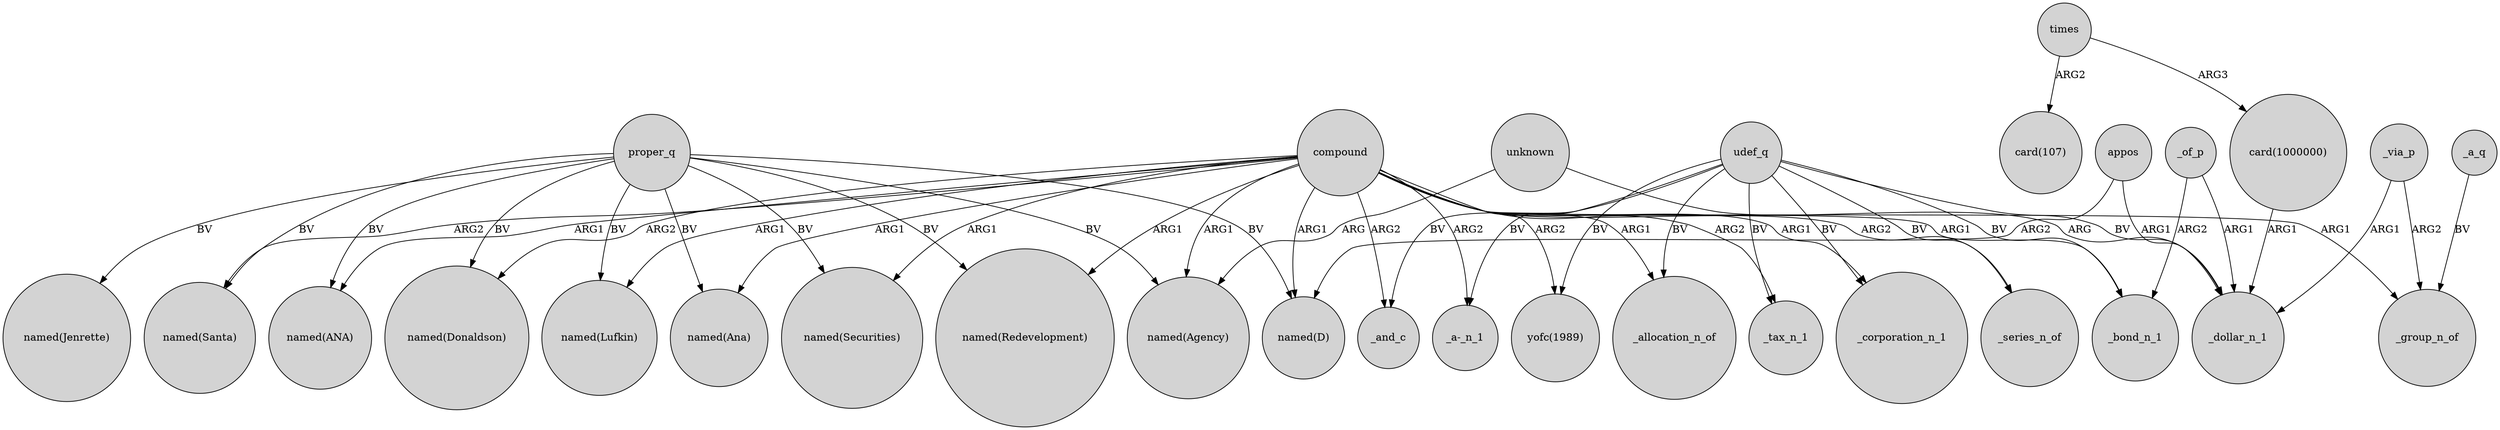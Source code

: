 digraph {
	node [shape=circle style=filled]
	proper_q -> "named(Lufkin)" [label=BV]
	"card(1000000)" -> _dollar_n_1 [label=ARG1]
	compound -> "named(Ana)" [label=ARG1]
	_of_p -> _dollar_n_1 [label=ARG1]
	unknown -> "named(Agency)" [label=ARG]
	compound -> _bond_n_1 [label=ARG1]
	compound -> "named(Santa)" [label=ARG2]
	unknown -> _dollar_n_1 [label=ARG]
	_of_p -> _bond_n_1 [label=ARG2]
	compound -> "named(Lufkin)" [label=ARG1]
	proper_q -> "named(Santa)" [label=BV]
	proper_q -> "named(Jenrette)" [label=BV]
	compound -> "named(Donaldson)" [label=ARG2]
	compound -> "named(ANA)" [label=ARG1]
	udef_q -> _tax_n_1 [label=BV]
	appos -> "named(D)" [label=ARG2]
	udef_q -> _corporation_n_1 [label=BV]
	udef_q -> _bond_n_1 [label=BV]
	compound -> _and_c [label=ARG2]
	udef_q -> _series_n_of [label=BV]
	times -> "card(107)" [label=ARG2]
	_via_p -> _group_n_of [label=ARG2]
	udef_q -> "yofc(1989)" [label=BV]
	compound -> _corporation_n_1 [label=ARG1]
	proper_q -> "named(Donaldson)" [label=BV]
	times -> "card(1000000)" [label=ARG3]
	compound -> "_a-_n_1" [label=ARG2]
	proper_q -> "named(ANA)" [label=BV]
	proper_q -> "named(Agency)" [label=BV]
	appos -> _dollar_n_1 [label=ARG1]
	proper_q -> "named(Securities)" [label=BV]
	compound -> "named(Agency)" [label=ARG1]
	proper_q -> "named(Ana)" [label=BV]
	_via_p -> _dollar_n_1 [label=ARG1]
	proper_q -> "named(D)" [label=BV]
	udef_q -> "_a-_n_1" [label=BV]
	compound -> _series_n_of [label=ARG2]
	udef_q -> _allocation_n_of [label=BV]
	_a_q -> _group_n_of [label=BV]
	compound -> _allocation_n_of [label=ARG1]
	compound -> _tax_n_1 [label=ARG2]
	compound -> "yofc(1989)" [label=ARG2]
	udef_q -> _and_c [label=BV]
	compound -> "named(Redevelopment)" [label=ARG1]
	compound -> _group_n_of [label=ARG1]
	compound -> "named(Securities)" [label=ARG1]
	udef_q -> _dollar_n_1 [label=BV]
	compound -> "named(D)" [label=ARG1]
	proper_q -> "named(Redevelopment)" [label=BV]
}
